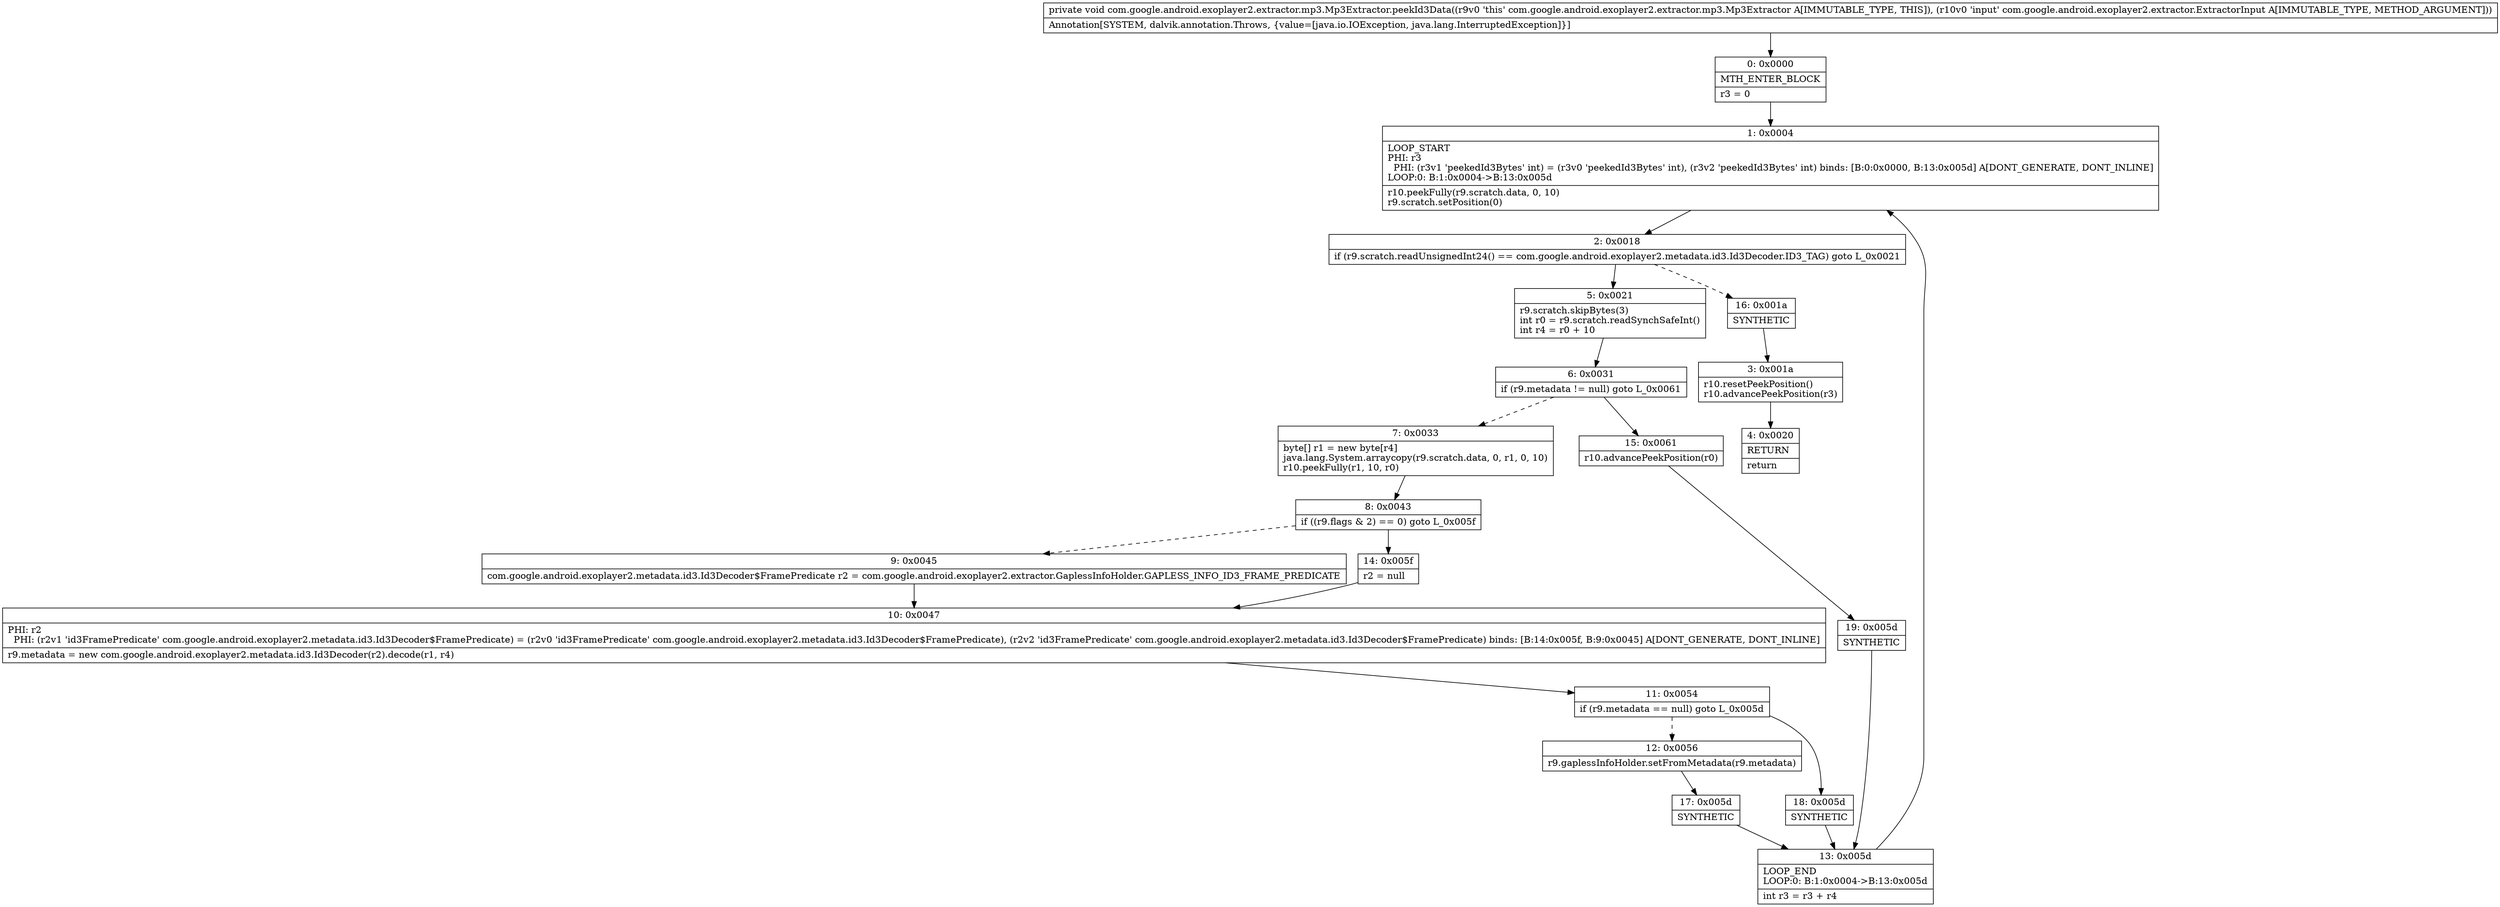 digraph "CFG forcom.google.android.exoplayer2.extractor.mp3.Mp3Extractor.peekId3Data(Lcom\/google\/android\/exoplayer2\/extractor\/ExtractorInput;)V" {
Node_0 [shape=record,label="{0\:\ 0x0000|MTH_ENTER_BLOCK\l|r3 = 0\l}"];
Node_1 [shape=record,label="{1\:\ 0x0004|LOOP_START\lPHI: r3 \l  PHI: (r3v1 'peekedId3Bytes' int) = (r3v0 'peekedId3Bytes' int), (r3v2 'peekedId3Bytes' int) binds: [B:0:0x0000, B:13:0x005d] A[DONT_GENERATE, DONT_INLINE]\lLOOP:0: B:1:0x0004\-\>B:13:0x005d\l|r10.peekFully(r9.scratch.data, 0, 10)\lr9.scratch.setPosition(0)\l}"];
Node_2 [shape=record,label="{2\:\ 0x0018|if (r9.scratch.readUnsignedInt24() == com.google.android.exoplayer2.metadata.id3.Id3Decoder.ID3_TAG) goto L_0x0021\l}"];
Node_3 [shape=record,label="{3\:\ 0x001a|r10.resetPeekPosition()\lr10.advancePeekPosition(r3)\l}"];
Node_4 [shape=record,label="{4\:\ 0x0020|RETURN\l|return\l}"];
Node_5 [shape=record,label="{5\:\ 0x0021|r9.scratch.skipBytes(3)\lint r0 = r9.scratch.readSynchSafeInt()\lint r4 = r0 + 10\l}"];
Node_6 [shape=record,label="{6\:\ 0x0031|if (r9.metadata != null) goto L_0x0061\l}"];
Node_7 [shape=record,label="{7\:\ 0x0033|byte[] r1 = new byte[r4]\ljava.lang.System.arraycopy(r9.scratch.data, 0, r1, 0, 10)\lr10.peekFully(r1, 10, r0)\l}"];
Node_8 [shape=record,label="{8\:\ 0x0043|if ((r9.flags & 2) == 0) goto L_0x005f\l}"];
Node_9 [shape=record,label="{9\:\ 0x0045|com.google.android.exoplayer2.metadata.id3.Id3Decoder$FramePredicate r2 = com.google.android.exoplayer2.extractor.GaplessInfoHolder.GAPLESS_INFO_ID3_FRAME_PREDICATE\l}"];
Node_10 [shape=record,label="{10\:\ 0x0047|PHI: r2 \l  PHI: (r2v1 'id3FramePredicate' com.google.android.exoplayer2.metadata.id3.Id3Decoder$FramePredicate) = (r2v0 'id3FramePredicate' com.google.android.exoplayer2.metadata.id3.Id3Decoder$FramePredicate), (r2v2 'id3FramePredicate' com.google.android.exoplayer2.metadata.id3.Id3Decoder$FramePredicate) binds: [B:14:0x005f, B:9:0x0045] A[DONT_GENERATE, DONT_INLINE]\l|r9.metadata = new com.google.android.exoplayer2.metadata.id3.Id3Decoder(r2).decode(r1, r4)\l}"];
Node_11 [shape=record,label="{11\:\ 0x0054|if (r9.metadata == null) goto L_0x005d\l}"];
Node_12 [shape=record,label="{12\:\ 0x0056|r9.gaplessInfoHolder.setFromMetadata(r9.metadata)\l}"];
Node_13 [shape=record,label="{13\:\ 0x005d|LOOP_END\lLOOP:0: B:1:0x0004\-\>B:13:0x005d\l|int r3 = r3 + r4\l}"];
Node_14 [shape=record,label="{14\:\ 0x005f|r2 = null\l}"];
Node_15 [shape=record,label="{15\:\ 0x0061|r10.advancePeekPosition(r0)\l}"];
Node_16 [shape=record,label="{16\:\ 0x001a|SYNTHETIC\l}"];
Node_17 [shape=record,label="{17\:\ 0x005d|SYNTHETIC\l}"];
Node_18 [shape=record,label="{18\:\ 0x005d|SYNTHETIC\l}"];
Node_19 [shape=record,label="{19\:\ 0x005d|SYNTHETIC\l}"];
MethodNode[shape=record,label="{private void com.google.android.exoplayer2.extractor.mp3.Mp3Extractor.peekId3Data((r9v0 'this' com.google.android.exoplayer2.extractor.mp3.Mp3Extractor A[IMMUTABLE_TYPE, THIS]), (r10v0 'input' com.google.android.exoplayer2.extractor.ExtractorInput A[IMMUTABLE_TYPE, METHOD_ARGUMENT]))  | Annotation[SYSTEM, dalvik.annotation.Throws, \{value=[java.io.IOException, java.lang.InterruptedException]\}]\l}"];
MethodNode -> Node_0;
Node_0 -> Node_1;
Node_1 -> Node_2;
Node_2 -> Node_5;
Node_2 -> Node_16[style=dashed];
Node_3 -> Node_4;
Node_5 -> Node_6;
Node_6 -> Node_7[style=dashed];
Node_6 -> Node_15;
Node_7 -> Node_8;
Node_8 -> Node_9[style=dashed];
Node_8 -> Node_14;
Node_9 -> Node_10;
Node_10 -> Node_11;
Node_11 -> Node_12[style=dashed];
Node_11 -> Node_18;
Node_12 -> Node_17;
Node_13 -> Node_1;
Node_14 -> Node_10;
Node_15 -> Node_19;
Node_16 -> Node_3;
Node_17 -> Node_13;
Node_18 -> Node_13;
Node_19 -> Node_13;
}

